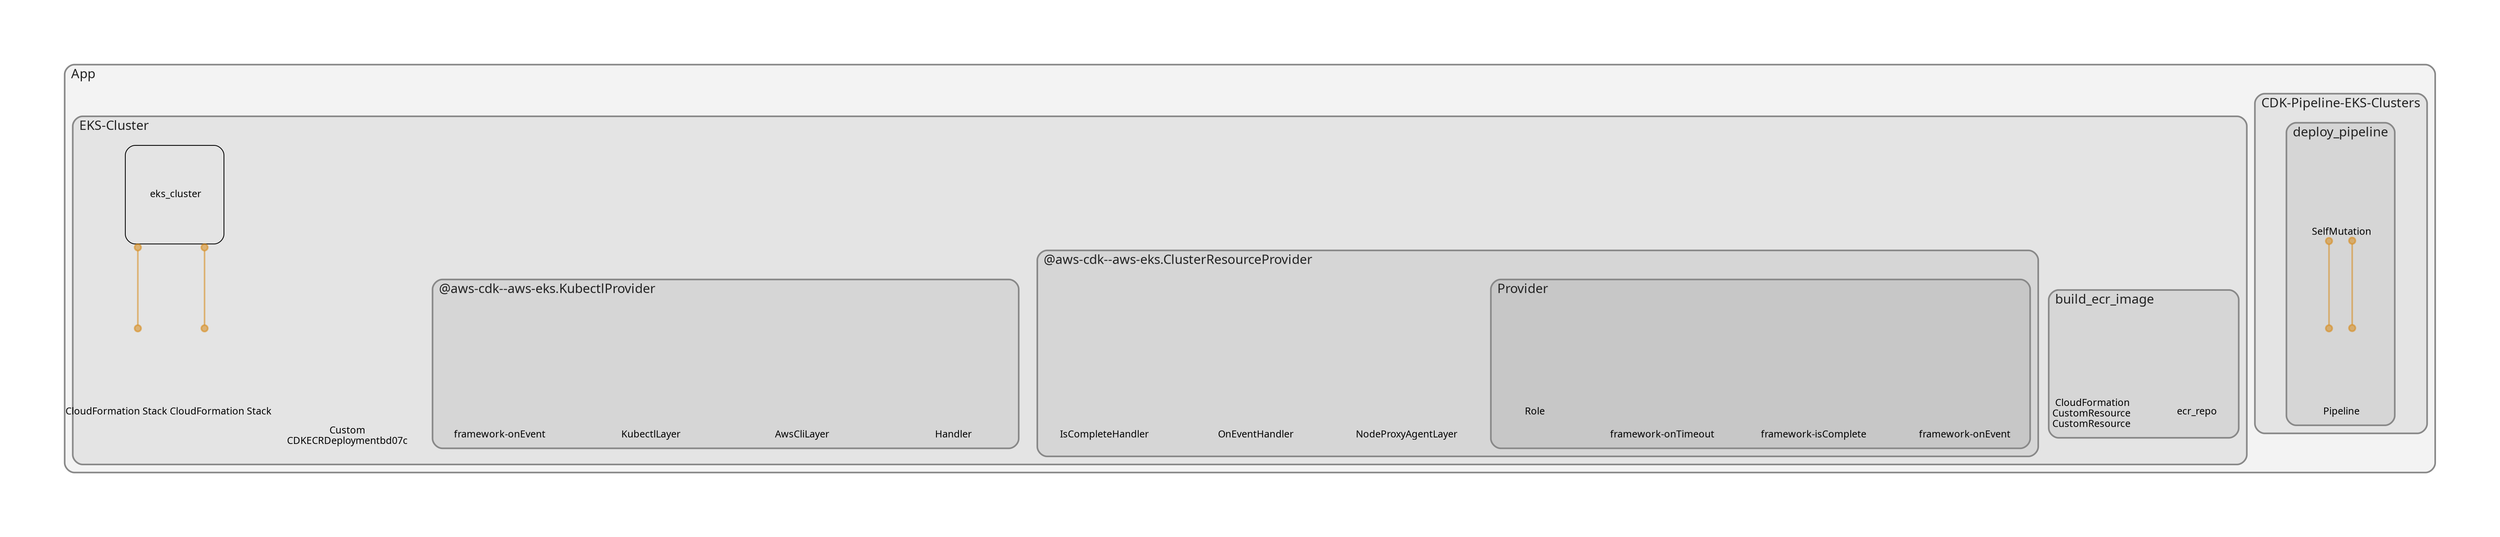 digraph "Diagram" {
  splines = "ortho";
  pad = "1.0";
  nodesep = "0.60";
  ranksep = "0.75";
  fontname = "Sans-Serif";
  fontsize = "15";
  dpi = "200";
  rankdir = "BT";
  compound = "true";
  fontcolor = "#222222";
  edge [
    color = "#D5871488",
    penwidth = 2,
    arrowhead = "dot",
    arrowtail = "dot",
  ];
  node [
    shape = "box",
    style = "rounded",
    fixedsize = true,
    width = 1.7,
    height = 1.7,
    labelloc = "c",
    imagescale = true,
    fontname = "Sans-Serif",
    fontsize = 8,
    margin = 8,
  ];
  subgraph "App" {
    subgraph "cluster-SubGraph.App" {
      graph [
        label = "App",
        labelloc = "b",
        labeljust = "l",
        margin = "10",
        fontsize = "16",
        penwidth = "2",
        pencolor = "#888888",
        style = "filled,rounded",
        fillcolor = "#f3f3f3",
      ];
      subgraph "cluster-SubGraph.CDK-Pipeline-EKS-Clusters" {
        graph [
          label = "CDK-Pipeline-EKS-Clusters",
          labelloc = "b",
          labeljust = "l",
          margin = "10",
          fontsize = "16",
          penwidth = "2",
          pencolor = "#888888",
          style = "filled,rounded",
          fillcolor = "#e4e4e4",
        ];
        subgraph "cluster-SubGraph.deploy_pipeline" {
          graph [
            label = "deploy_pipeline",
            labelloc = "b",
            labeljust = "l",
            margin = "10",
            fontsize = "16",
            penwidth = "2",
            pencolor = "#888888",
            style = "filled,rounded",
            fillcolor = "#d6d6d6",
          ];
          "CDK-Pipeline-EKS-Clusters/deploy_pipeline/Pipeline" [
            label = " Pipeline",
            fontsize = 12,
            image = "/usr/local/lib/node_modules/cdk-dia/icons/aws/Service/Arch_Developer- Tools/64/Arch_AWS-CodePipeline_64@5x.png",
            imagescale = "true",
            imagepos = "tc",
            penwidth = "0",
            shape = "node",
            fixedsize = "true",
            labelloc = "b",
            width = 1.2,
            height = 1.466,
          ];
          "CDK-Pipeline-EKS-Clusters/deploy_pipeline/UpdatePipeline/SelfMutation" [
            label = " SelfMutation",
            fontsize = 12,
            image = "/usr/local/lib/node_modules/cdk-dia/icons/aws/Service/Arch_Developer- Tools/64/Arch_Amazon-CodeBuild_64@5x.png",
            imagescale = "true",
            imagepos = "tc",
            penwidth = "0",
            shape = "node",
            fixedsize = "true",
            labelloc = "b",
            width = 1.2,
            height = 1.466,
          ];
        }
      }
      subgraph "cluster-SubGraph.EKS-Cluster" {
        graph [
          label = "EKS-Cluster",
          labelloc = "b",
          labeljust = "l",
          margin = "10",
          fontsize = "16",
          penwidth = "2",
          pencolor = "#888888",
          style = "filled,rounded",
          fillcolor = "#e4e4e4",
        ];
        "EKS-Cluster/Custom__CDKECRDeploymentbd07c930edb94112a20f03f096f53666512MiB" [
          label = " Custom \nCDKECRDeploymentbd07c",
          fontsize = 12,
          image = "/usr/local/lib/node_modules/cdk-dia/icons/aws/Service/Arch_Compute/64/Arch_AWS-Lambda_64@5x.png",
          imagescale = "true",
          imagepos = "tc",
          penwidth = "0",
          shape = "node",
          fixedsize = "true",
          labelloc = "b",
          width = 2,
          height = 2.4819999999999998,
        ];
        "EKS-Cluster/deploy_eks_cluster/eks_cluster" [
          label = " eks_cluster",
          fontsize = 12,
        ];
        "EKS-Cluster/@aws-cdk--aws-eks.ClusterResourceProvider.NestedStack/@aws-cdk--aws-eks.ClusterResourceProvider.NestedStackResource" [
          label = " CloudFormation Stack",
          fontsize = 12,
          image = "/usr/local/lib/node_modules/cdk-dia/icons/aws/Service/Arch_Management-Governance/64/Arch_AWS-CloudFormation_64@5x.png",
          imagescale = "true",
          imagepos = "tc",
          penwidth = "0",
          shape = "node",
          fixedsize = "true",
          labelloc = "b",
          width = 1.2,
          height = 1.466,
        ];
        "EKS-Cluster/@aws-cdk--aws-eks.KubectlProvider.NestedStack/@aws-cdk--aws-eks.KubectlProvider.NestedStackResource" [
          label = " CloudFormation Stack",
          fontsize = 12,
          image = "/usr/local/lib/node_modules/cdk-dia/icons/aws/Service/Arch_Management-Governance/64/Arch_AWS-CloudFormation_64@5x.png",
          imagescale = "true",
          imagepos = "tc",
          penwidth = "0",
          shape = "node",
          fixedsize = "true",
          labelloc = "b",
          width = 1.2,
          height = 1.466,
        ];
        subgraph "cluster-SubGraph.build_ecr_image" {
          graph [
            label = "build_ecr_image",
            labelloc = "b",
            labeljust = "l",
            margin = "10",
            fontsize = "16",
            penwidth = "2",
            pencolor = "#888888",
            style = "filled,rounded",
            fillcolor = "#d6d6d6",
          ];
          "EKS-Cluster/build_ecr_image/ecr_repo" [
            label = " ecr_repo",
            fontsize = 12,
            image = "/usr/local/lib/node_modules/cdk-dia/icons/aws/Service/Arch_Compute/64/Arch_Amazon-Elastic-Container-Registry_64@5x.png",
            imagescale = "true",
            imagepos = "tc",
            penwidth = "0",
            shape = "node",
            fixedsize = "true",
            labelloc = "b",
            width = 1.2,
            height = 1.466,
          ];
          "EKS-Cluster/build_ecr_image/ecr_deployment/CustomResource" [
            label = " CloudFormation\nCustomResource\nCustomResource",
            fontsize = 12,
            image = "/usr/local/lib/node_modules/cdk-dia/icons/aws/Service/Arch_Management-Governance/64/Arch_AWS-CloudFormation_64@5x.png",
            imagescale = "true",
            imagepos = "tc",
            penwidth = "0",
            shape = "node",
            fixedsize = "true",
            labelloc = "b",
            width = 1.2,
            height = 1.898,
          ];
        }
        subgraph "cluster-SubGraph.@aws-cdk--aws-eks.ClusterResourceProvider" {
          graph [
            label = "@aws-cdk--aws-eks.ClusterResourceProvider",
            labelloc = "b",
            labeljust = "l",
            margin = "10",
            fontsize = "16",
            penwidth = "2",
            pencolor = "#888888",
            style = "filled,rounded",
            fillcolor = "#d6d6d6",
          ];
          "EKS-Cluster/@aws-cdk--aws-eks.ClusterResourceProvider/NodeProxyAgentLayer" [
            label = " NodeProxyAgentLayer",
            fontsize = 12,
            image = "/usr/local/lib/node_modules/cdk-dia/icons/aws/Service/Arch_Compute/64/Arch_AWS-Lambda_64@5x.png",
            imagescale = "true",
            imagepos = "tc",
            penwidth = "0",
            shape = "node",
            fixedsize = "true",
            labelloc = "b",
            width = 2,
            height = 2.266,
          ];
          "EKS-Cluster/@aws-cdk--aws-eks.ClusterResourceProvider/OnEventHandler" [
            label = " OnEventHandler",
            fontsize = 12,
            image = "/usr/local/lib/node_modules/cdk-dia/icons/aws/Service/Arch_Compute/64/Arch_AWS-Lambda_64@5x.png",
            imagescale = "true",
            imagepos = "tc",
            penwidth = "0",
            shape = "node",
            fixedsize = "true",
            labelloc = "b",
            width = 2,
            height = 2.266,
          ];
          "EKS-Cluster/@aws-cdk--aws-eks.ClusterResourceProvider/IsCompleteHandler" [
            label = " IsCompleteHandler",
            fontsize = 12,
            image = "/usr/local/lib/node_modules/cdk-dia/icons/aws/Service/Arch_Compute/64/Arch_AWS-Lambda_64@5x.png",
            imagescale = "true",
            imagepos = "tc",
            penwidth = "0",
            shape = "node",
            fixedsize = "true",
            labelloc = "b",
            width = 2,
            height = 2.266,
          ];
          subgraph "cluster-SubGraph.Provider" {
            graph [
              label = "Provider",
              labelloc = "b",
              labeljust = "l",
              margin = "10",
              fontsize = "16",
              penwidth = "2",
              pencolor = "#888888",
              style = "filled,rounded",
              fillcolor = "#c7c7c7",
            ];
            "EKS-Cluster/@aws-cdk--aws-eks.ClusterResourceProvider/Provider/framework-onEvent" [
              label = " framework-onEvent",
              fontsize = 12,
              image = "/usr/local/lib/node_modules/cdk-dia/icons/aws/Service/Arch_Compute/64/Arch_AWS-Lambda_64@5x.png",
              imagescale = "true",
              imagepos = "tc",
              penwidth = "0",
              shape = "node",
              fixedsize = "true",
              labelloc = "b",
              width = 2,
              height = 2.266,
            ];
            "EKS-Cluster/@aws-cdk--aws-eks.ClusterResourceProvider/Provider/framework-isComplete" [
              label = " framework-isComplete",
              fontsize = 12,
              image = "/usr/local/lib/node_modules/cdk-dia/icons/aws/Service/Arch_Compute/64/Arch_AWS-Lambda_64@5x.png",
              imagescale = "true",
              imagepos = "tc",
              penwidth = "0",
              shape = "node",
              fixedsize = "true",
              labelloc = "b",
              width = 2,
              height = 2.266,
            ];
            "EKS-Cluster/@aws-cdk--aws-eks.ClusterResourceProvider/Provider/framework-onTimeout" [
              label = " framework-onTimeout",
              fontsize = 12,
              image = "/usr/local/lib/node_modules/cdk-dia/icons/aws/Service/Arch_Compute/64/Arch_AWS-Lambda_64@5x.png",
              imagescale = "true",
              imagepos = "tc",
              penwidth = "0",
              shape = "node",
              fixedsize = "true",
              labelloc = "b",
              width = 2,
              height = 2.266,
            ];
            "EKS-Cluster/@aws-cdk--aws-eks.ClusterResourceProvider/Provider/waiter-state-machine/Role" [
              label = " Role",
              fontsize = 12,
              image = "/usr/local/lib/node_modules/cdk-dia/icons/aws/Service/Arch_Security-Identity-Compliance/64/Arch_AWS-Identity-and-Access-Management_64@5x.png",
              imagescale = "true",
              imagepos = "tc",
              penwidth = "0",
              shape = "node",
              fixedsize = "true",
              labelloc = "b",
              width = 1.2,
              height = 1.466,
            ];
          }
        }
        subgraph "cluster-SubGraph.@aws-cdk--aws-eks.KubectlProvider" {
          graph [
            label = "@aws-cdk--aws-eks.KubectlProvider",
            labelloc = "b",
            labeljust = "l",
            margin = "10",
            fontsize = "16",
            penwidth = "2",
            pencolor = "#888888",
            style = "filled,rounded",
            fillcolor = "#d6d6d6",
          ];
          "EKS-Cluster/@aws-cdk--aws-eks.KubectlProvider/Handler" [
            label = " Handler",
            fontsize = 12,
            image = "/usr/local/lib/node_modules/cdk-dia/icons/aws/Service/Arch_Compute/64/Arch_AWS-Lambda_64@5x.png",
            imagescale = "true",
            imagepos = "tc",
            penwidth = "0",
            shape = "node",
            fixedsize = "true",
            labelloc = "b",
            width = 2,
            height = 2.266,
          ];
          "EKS-Cluster/@aws-cdk--aws-eks.KubectlProvider/AwsCliLayer" [
            label = " AwsCliLayer",
            fontsize = 12,
            image = "/usr/local/lib/node_modules/cdk-dia/icons/aws/Service/Arch_Compute/64/Arch_AWS-Lambda_64@5x.png",
            imagescale = "true",
            imagepos = "tc",
            penwidth = "0",
            shape = "node",
            fixedsize = "true",
            labelloc = "b",
            width = 2,
            height = 2.266,
          ];
          "EKS-Cluster/@aws-cdk--aws-eks.KubectlProvider/KubectlLayer" [
            label = " KubectlLayer",
            fontsize = 12,
            image = "/usr/local/lib/node_modules/cdk-dia/icons/aws/Service/Arch_Compute/64/Arch_AWS-Lambda_64@5x.png",
            imagescale = "true",
            imagepos = "tc",
            penwidth = "0",
            shape = "node",
            fixedsize = "true",
            labelloc = "b",
            width = 2,
            height = 2.266,
          ];
          "EKS-Cluster/@aws-cdk--aws-eks.KubectlProvider/Provider/framework-onEvent" [
            label = " framework-onEvent",
            fontsize = 12,
            image = "/usr/local/lib/node_modules/cdk-dia/icons/aws/Service/Arch_Compute/64/Arch_AWS-Lambda_64@5x.png",
            imagescale = "true",
            imagepos = "tc",
            penwidth = "0",
            shape = "node",
            fixedsize = "true",
            labelloc = "b",
            width = 2,
            height = 2.266,
          ];
        }
      }
    }
  }
  "CDK-Pipeline-EKS-Clusters/deploy_pipeline/Pipeline" -> "CDK-Pipeline-EKS-Clusters/deploy_pipeline/UpdatePipeline/SelfMutation" [
    dir = "both",
  ];
  "CDK-Pipeline-EKS-Clusters/deploy_pipeline/UpdatePipeline/SelfMutation" -> "CDK-Pipeline-EKS-Clusters/deploy_pipeline/Pipeline" [
    dir = "both",
  ];
  "EKS-Cluster/@aws-cdk--aws-eks.ClusterResourceProvider.NestedStack/@aws-cdk--aws-eks.ClusterResourceProvider.NestedStackResource" -> "EKS-Cluster/deploy_eks_cluster/eks_cluster" [
    dir = "both",
  ];
  "EKS-Cluster/@aws-cdk--aws-eks.KubectlProvider.NestedStack/@aws-cdk--aws-eks.KubectlProvider.NestedStackResource" -> "EKS-Cluster/deploy_eks_cluster/eks_cluster" [
    dir = "both",
  ];
}